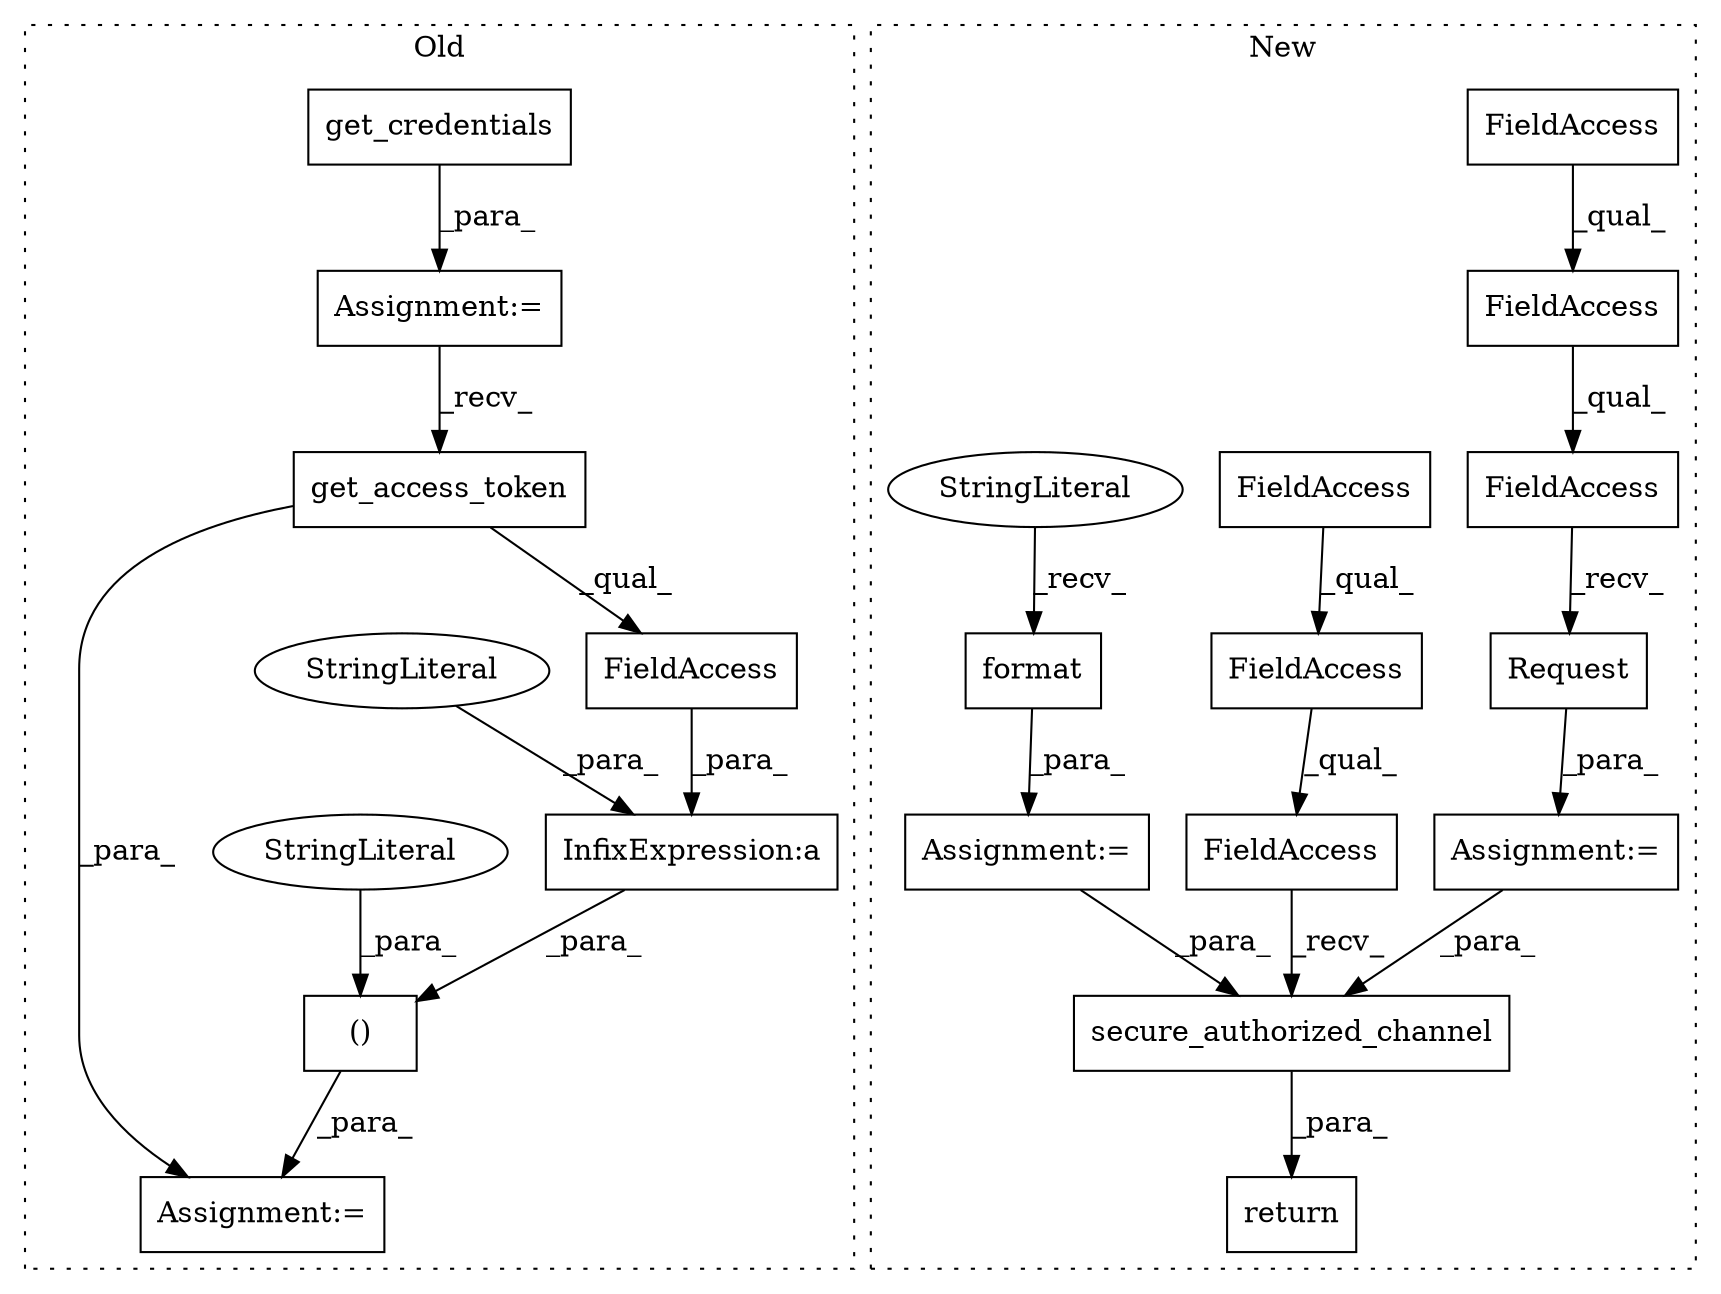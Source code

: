 digraph G {
subgraph cluster0 {
1 [label="()" a="106" s="965" l="79" shape="box"];
4 [label="Assignment:=" a="7" s="873" l="1" shape="box"];
5 [label="InfixExpression:a" a="27" s="1003" l="3" shape="box"];
7 [label="FieldAccess" a="22" s="1006" l="37" shape="box"];
15 [label="get_access_token" a="32" s="1012" l="18" shape="box"];
16 [label="StringLiteral" a="45" s="965" l="15" shape="ellipse"];
17 [label="StringLiteral" a="45" s="994" l="9" shape="ellipse"];
20 [label="Assignment:=" a="7" s="959" l="6" shape="box"];
22 [label="get_credentials" a="32" s="886" l="17" shape="box"];
label = "Old";
style="dotted";
}
subgraph cluster1 {
2 [label="Request" a="32" s="861" l="9" shape="box"];
3 [label="Assignment:=" a="7" s="829" l="1" shape="box"];
6 [label="FieldAccess" a="22" s="830" l="30" shape="box"];
8 [label="FieldAccess" a="22" s="830" l="21" shape="box"];
9 [label="FieldAccess" a="22" s="830" l="11" shape="box"];
10 [label="secure_authorized_channel" a="32" s="948,1005" l="26,1" shape="box"];
11 [label="FieldAccess" a="22" s="921" l="26" shape="box"];
12 [label="FieldAccess" a="22" s="921" l="21" shape="box"];
13 [label="FieldAccess" a="22" s="921" l="11" shape="box"];
14 [label="format" a="32" s="891,907" l="7,1" shape="box"];
18 [label="Assignment:=" a="7" s="882" l="1" shape="box"];
19 [label="StringLiteral" a="45" s="883" l="7" shape="ellipse"];
21 [label="return" a="41" s="914" l="7" shape="box"];
label = "New";
style="dotted";
}
1 -> 20 [label="_para_"];
2 -> 3 [label="_para_"];
3 -> 10 [label="_para_"];
4 -> 15 [label="_recv_"];
5 -> 1 [label="_para_"];
6 -> 2 [label="_recv_"];
7 -> 5 [label="_para_"];
8 -> 6 [label="_qual_"];
9 -> 8 [label="_qual_"];
10 -> 21 [label="_para_"];
11 -> 10 [label="_recv_"];
12 -> 11 [label="_qual_"];
13 -> 12 [label="_qual_"];
14 -> 18 [label="_para_"];
15 -> 20 [label="_para_"];
15 -> 7 [label="_qual_"];
16 -> 1 [label="_para_"];
17 -> 5 [label="_para_"];
18 -> 10 [label="_para_"];
19 -> 14 [label="_recv_"];
22 -> 4 [label="_para_"];
}